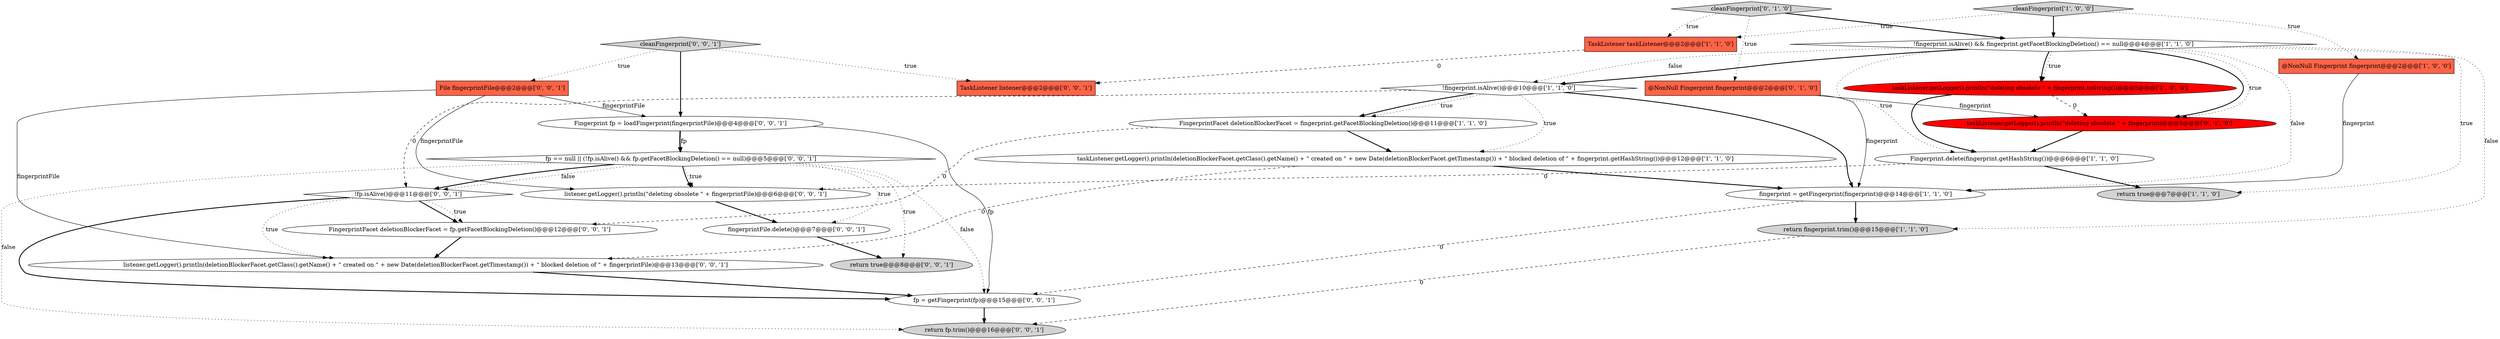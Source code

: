 digraph {
20 [style = filled, label = "listener.getLogger().println(\"deleting obsolete \" + fingerprintFile)@@@6@@@['0', '0', '1']", fillcolor = white, shape = ellipse image = "AAA0AAABBB3BBB"];
7 [style = filled, label = "Fingerprint.delete(fingerprint.getHashString())@@@6@@@['1', '1', '0']", fillcolor = white, shape = ellipse image = "AAA0AAABBB1BBB"];
2 [style = filled, label = "@NonNull Fingerprint fingerprint@@@2@@@['1', '0', '0']", fillcolor = tomato, shape = box image = "AAA0AAABBB1BBB"];
16 [style = filled, label = "FingerprintFacet deletionBlockerFacet = fp.getFacetBlockingDeletion()@@@12@@@['0', '0', '1']", fillcolor = white, shape = ellipse image = "AAA0AAABBB3BBB"];
5 [style = filled, label = "cleanFingerprint['1', '0', '0']", fillcolor = lightgray, shape = diamond image = "AAA0AAABBB1BBB"];
25 [style = filled, label = "TaskListener listener@@@2@@@['0', '0', '1']", fillcolor = tomato, shape = box image = "AAA0AAABBB3BBB"];
0 [style = filled, label = "return true@@@7@@@['1', '1', '0']", fillcolor = lightgray, shape = ellipse image = "AAA0AAABBB1BBB"];
15 [style = filled, label = "File fingerprintFile@@@2@@@['0', '0', '1']", fillcolor = tomato, shape = box image = "AAA0AAABBB3BBB"];
21 [style = filled, label = "return true@@@8@@@['0', '0', '1']", fillcolor = lightgray, shape = ellipse image = "AAA0AAABBB3BBB"];
18 [style = filled, label = "fp = getFingerprint(fp)@@@15@@@['0', '0', '1']", fillcolor = white, shape = ellipse image = "AAA0AAABBB3BBB"];
23 [style = filled, label = "return fp.trim()@@@16@@@['0', '0', '1']", fillcolor = lightgray, shape = ellipse image = "AAA0AAABBB3BBB"];
8 [style = filled, label = "!fingerprint.isAlive()@@@10@@@['1', '1', '0']", fillcolor = white, shape = diamond image = "AAA0AAABBB1BBB"];
1 [style = filled, label = "fingerprint = getFingerprint(fingerprint)@@@14@@@['1', '1', '0']", fillcolor = white, shape = ellipse image = "AAA0AAABBB1BBB"];
26 [style = filled, label = "Fingerprint fp = loadFingerprint(fingerprintFile)@@@4@@@['0', '0', '1']", fillcolor = white, shape = ellipse image = "AAA0AAABBB3BBB"];
3 [style = filled, label = "!fingerprint.isAlive() && fingerprint.getFacetBlockingDeletion() == null@@@4@@@['1', '1', '0']", fillcolor = white, shape = diamond image = "AAA0AAABBB1BBB"];
27 [style = filled, label = "fingerprintFile.delete()@@@7@@@['0', '0', '1']", fillcolor = white, shape = ellipse image = "AAA0AAABBB3BBB"];
13 [style = filled, label = "taskListener.getLogger().println(\"deleting obsolete \" + fingerprint)@@@5@@@['0', '1', '0']", fillcolor = red, shape = ellipse image = "AAA1AAABBB2BBB"];
12 [style = filled, label = "@NonNull Fingerprint fingerprint@@@2@@@['0', '1', '0']", fillcolor = tomato, shape = box image = "AAA0AAABBB2BBB"];
24 [style = filled, label = "cleanFingerprint['0', '0', '1']", fillcolor = lightgray, shape = diamond image = "AAA0AAABBB3BBB"];
9 [style = filled, label = "taskListener.getLogger().println(deletionBlockerFacet.getClass().getName() + \" created on \" + new Date(deletionBlockerFacet.getTimestamp()) + \" blocked deletion of \" + fingerprint.getHashString())@@@12@@@['1', '1', '0']", fillcolor = white, shape = ellipse image = "AAA0AAABBB1BBB"];
14 [style = filled, label = "cleanFingerprint['0', '1', '0']", fillcolor = lightgray, shape = diamond image = "AAA0AAABBB2BBB"];
10 [style = filled, label = "taskListener.getLogger().println(\"deleting obsolete \" + fingerprint.toString())@@@5@@@['1', '0', '0']", fillcolor = red, shape = ellipse image = "AAA1AAABBB1BBB"];
17 [style = filled, label = "listener.getLogger().println(deletionBlockerFacet.getClass().getName() + \" created on \" + new Date(deletionBlockerFacet.getTimestamp()) + \" blocked deletion of \" + fingerprintFile)@@@13@@@['0', '0', '1']", fillcolor = white, shape = ellipse image = "AAA0AAABBB3BBB"];
6 [style = filled, label = "FingerprintFacet deletionBlockerFacet = fingerprint.getFacetBlockingDeletion()@@@11@@@['1', '1', '0']", fillcolor = white, shape = ellipse image = "AAA0AAABBB1BBB"];
4 [style = filled, label = "TaskListener taskListener@@@2@@@['1', '1', '0']", fillcolor = tomato, shape = box image = "AAA0AAABBB1BBB"];
19 [style = filled, label = "!fp.isAlive()@@@11@@@['0', '0', '1']", fillcolor = white, shape = diamond image = "AAA0AAABBB3BBB"];
11 [style = filled, label = "return fingerprint.trim()@@@15@@@['1', '1', '0']", fillcolor = lightgray, shape = ellipse image = "AAA0AAABBB1BBB"];
22 [style = filled, label = "fp == null || (!fp.isAlive() && fp.getFacetBlockingDeletion() == null)@@@5@@@['0', '0', '1']", fillcolor = white, shape = diamond image = "AAA0AAABBB3BBB"];
22->21 [style = dotted, label="true"];
5->3 [style = bold, label=""];
14->3 [style = bold, label=""];
22->19 [style = dotted, label="false"];
8->19 [style = dashed, label="0"];
3->7 [style = dotted, label="true"];
19->18 [style = bold, label=""];
14->12 [style = dotted, label="true"];
18->23 [style = bold, label=""];
22->19 [style = bold, label=""];
24->25 [style = dotted, label="true"];
19->17 [style = dotted, label="true"];
3->10 [style = dotted, label="true"];
26->18 [style = solid, label="fp"];
12->13 [style = solid, label="fingerprint"];
7->20 [style = dashed, label="0"];
11->23 [style = dashed, label="0"];
7->0 [style = bold, label=""];
8->6 [style = bold, label=""];
2->1 [style = solid, label="fingerprint"];
1->18 [style = dashed, label="0"];
16->17 [style = bold, label=""];
10->13 [style = dashed, label="0"];
3->8 [style = dotted, label="false"];
10->7 [style = bold, label=""];
5->4 [style = dotted, label="true"];
26->22 [style = bold, label=""];
1->11 [style = bold, label=""];
19->16 [style = bold, label=""];
20->27 [style = bold, label=""];
12->1 [style = solid, label="fingerprint"];
4->25 [style = dashed, label="0"];
8->1 [style = bold, label=""];
3->10 [style = bold, label=""];
24->26 [style = bold, label=""];
6->16 [style = dashed, label="0"];
22->20 [style = dotted, label="true"];
8->6 [style = dotted, label="true"];
22->20 [style = bold, label=""];
3->11 [style = dotted, label="false"];
13->7 [style = bold, label=""];
3->8 [style = bold, label=""];
9->17 [style = dashed, label="0"];
15->26 [style = solid, label="fingerprintFile"];
22->27 [style = dotted, label="true"];
24->15 [style = dotted, label="true"];
17->18 [style = bold, label=""];
3->0 [style = dotted, label="true"];
22->23 [style = dotted, label="false"];
19->16 [style = dotted, label="true"];
3->13 [style = bold, label=""];
22->18 [style = dotted, label="false"];
8->9 [style = dotted, label="true"];
6->9 [style = bold, label=""];
9->1 [style = bold, label=""];
14->4 [style = dotted, label="true"];
15->17 [style = solid, label="fingerprintFile"];
3->1 [style = dotted, label="false"];
27->21 [style = bold, label=""];
15->20 [style = solid, label="fingerprintFile"];
3->13 [style = dotted, label="true"];
5->2 [style = dotted, label="true"];
26->22 [style = solid, label="fp"];
}
